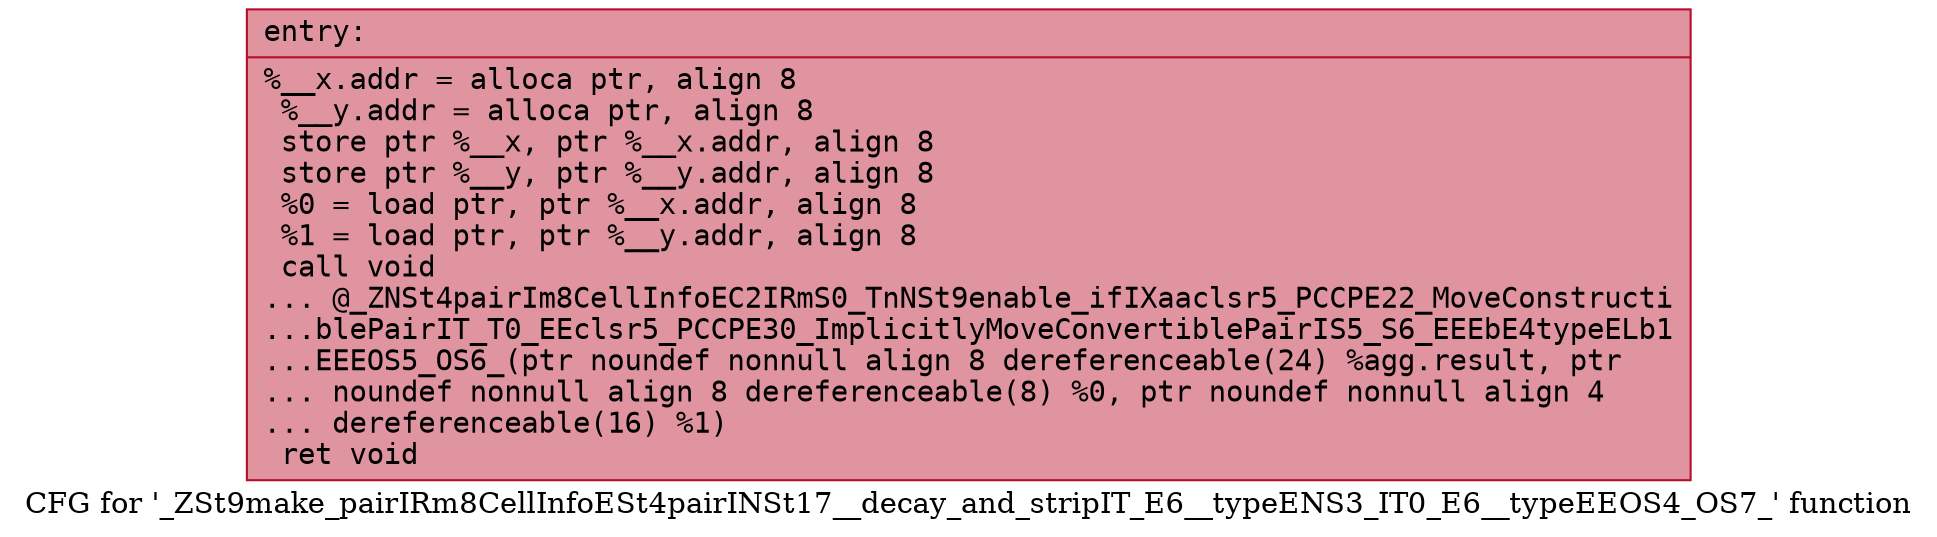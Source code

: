 digraph "CFG for '_ZSt9make_pairIRm8CellInfoESt4pairINSt17__decay_and_stripIT_E6__typeENS3_IT0_E6__typeEEOS4_OS7_' function" {
	label="CFG for '_ZSt9make_pairIRm8CellInfoESt4pairINSt17__decay_and_stripIT_E6__typeENS3_IT0_E6__typeEEOS4_OS7_' function";

	Node0x560dc9fbed40 [shape=record,color="#b70d28ff", style=filled, fillcolor="#b70d2870" fontname="Courier",label="{entry:\l|  %__x.addr = alloca ptr, align 8\l  %__y.addr = alloca ptr, align 8\l  store ptr %__x, ptr %__x.addr, align 8\l  store ptr %__y, ptr %__y.addr, align 8\l  %0 = load ptr, ptr %__x.addr, align 8\l  %1 = load ptr, ptr %__y.addr, align 8\l  call void\l... @_ZNSt4pairIm8CellInfoEC2IRmS0_TnNSt9enable_ifIXaaclsr5_PCCPE22_MoveConstructi\l...blePairIT_T0_EEclsr5_PCCPE30_ImplicitlyMoveConvertiblePairIS5_S6_EEEbE4typeELb1\l...EEEOS5_OS6_(ptr noundef nonnull align 8 dereferenceable(24) %agg.result, ptr\l... noundef nonnull align 8 dereferenceable(8) %0, ptr noundef nonnull align 4\l... dereferenceable(16) %1)\l  ret void\l}"];
}
